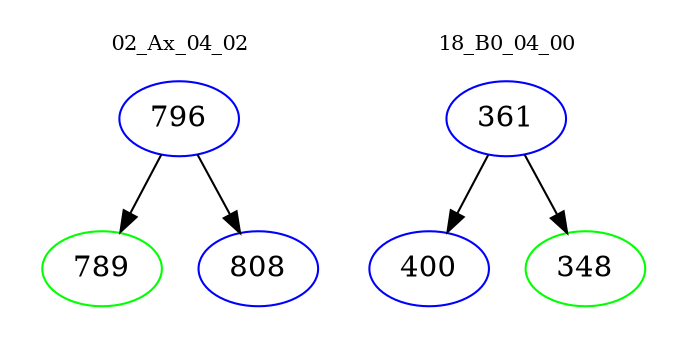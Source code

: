 digraph{
subgraph cluster_0 {
color = white
label = "02_Ax_04_02";
fontsize=10;
T0_796 [label="796", color="blue"]
T0_796 -> T0_789 [color="black"]
T0_789 [label="789", color="green"]
T0_796 -> T0_808 [color="black"]
T0_808 [label="808", color="blue"]
}
subgraph cluster_1 {
color = white
label = "18_B0_04_00";
fontsize=10;
T1_361 [label="361", color="blue"]
T1_361 -> T1_400 [color="black"]
T1_400 [label="400", color="blue"]
T1_361 -> T1_348 [color="black"]
T1_348 [label="348", color="green"]
}
}
